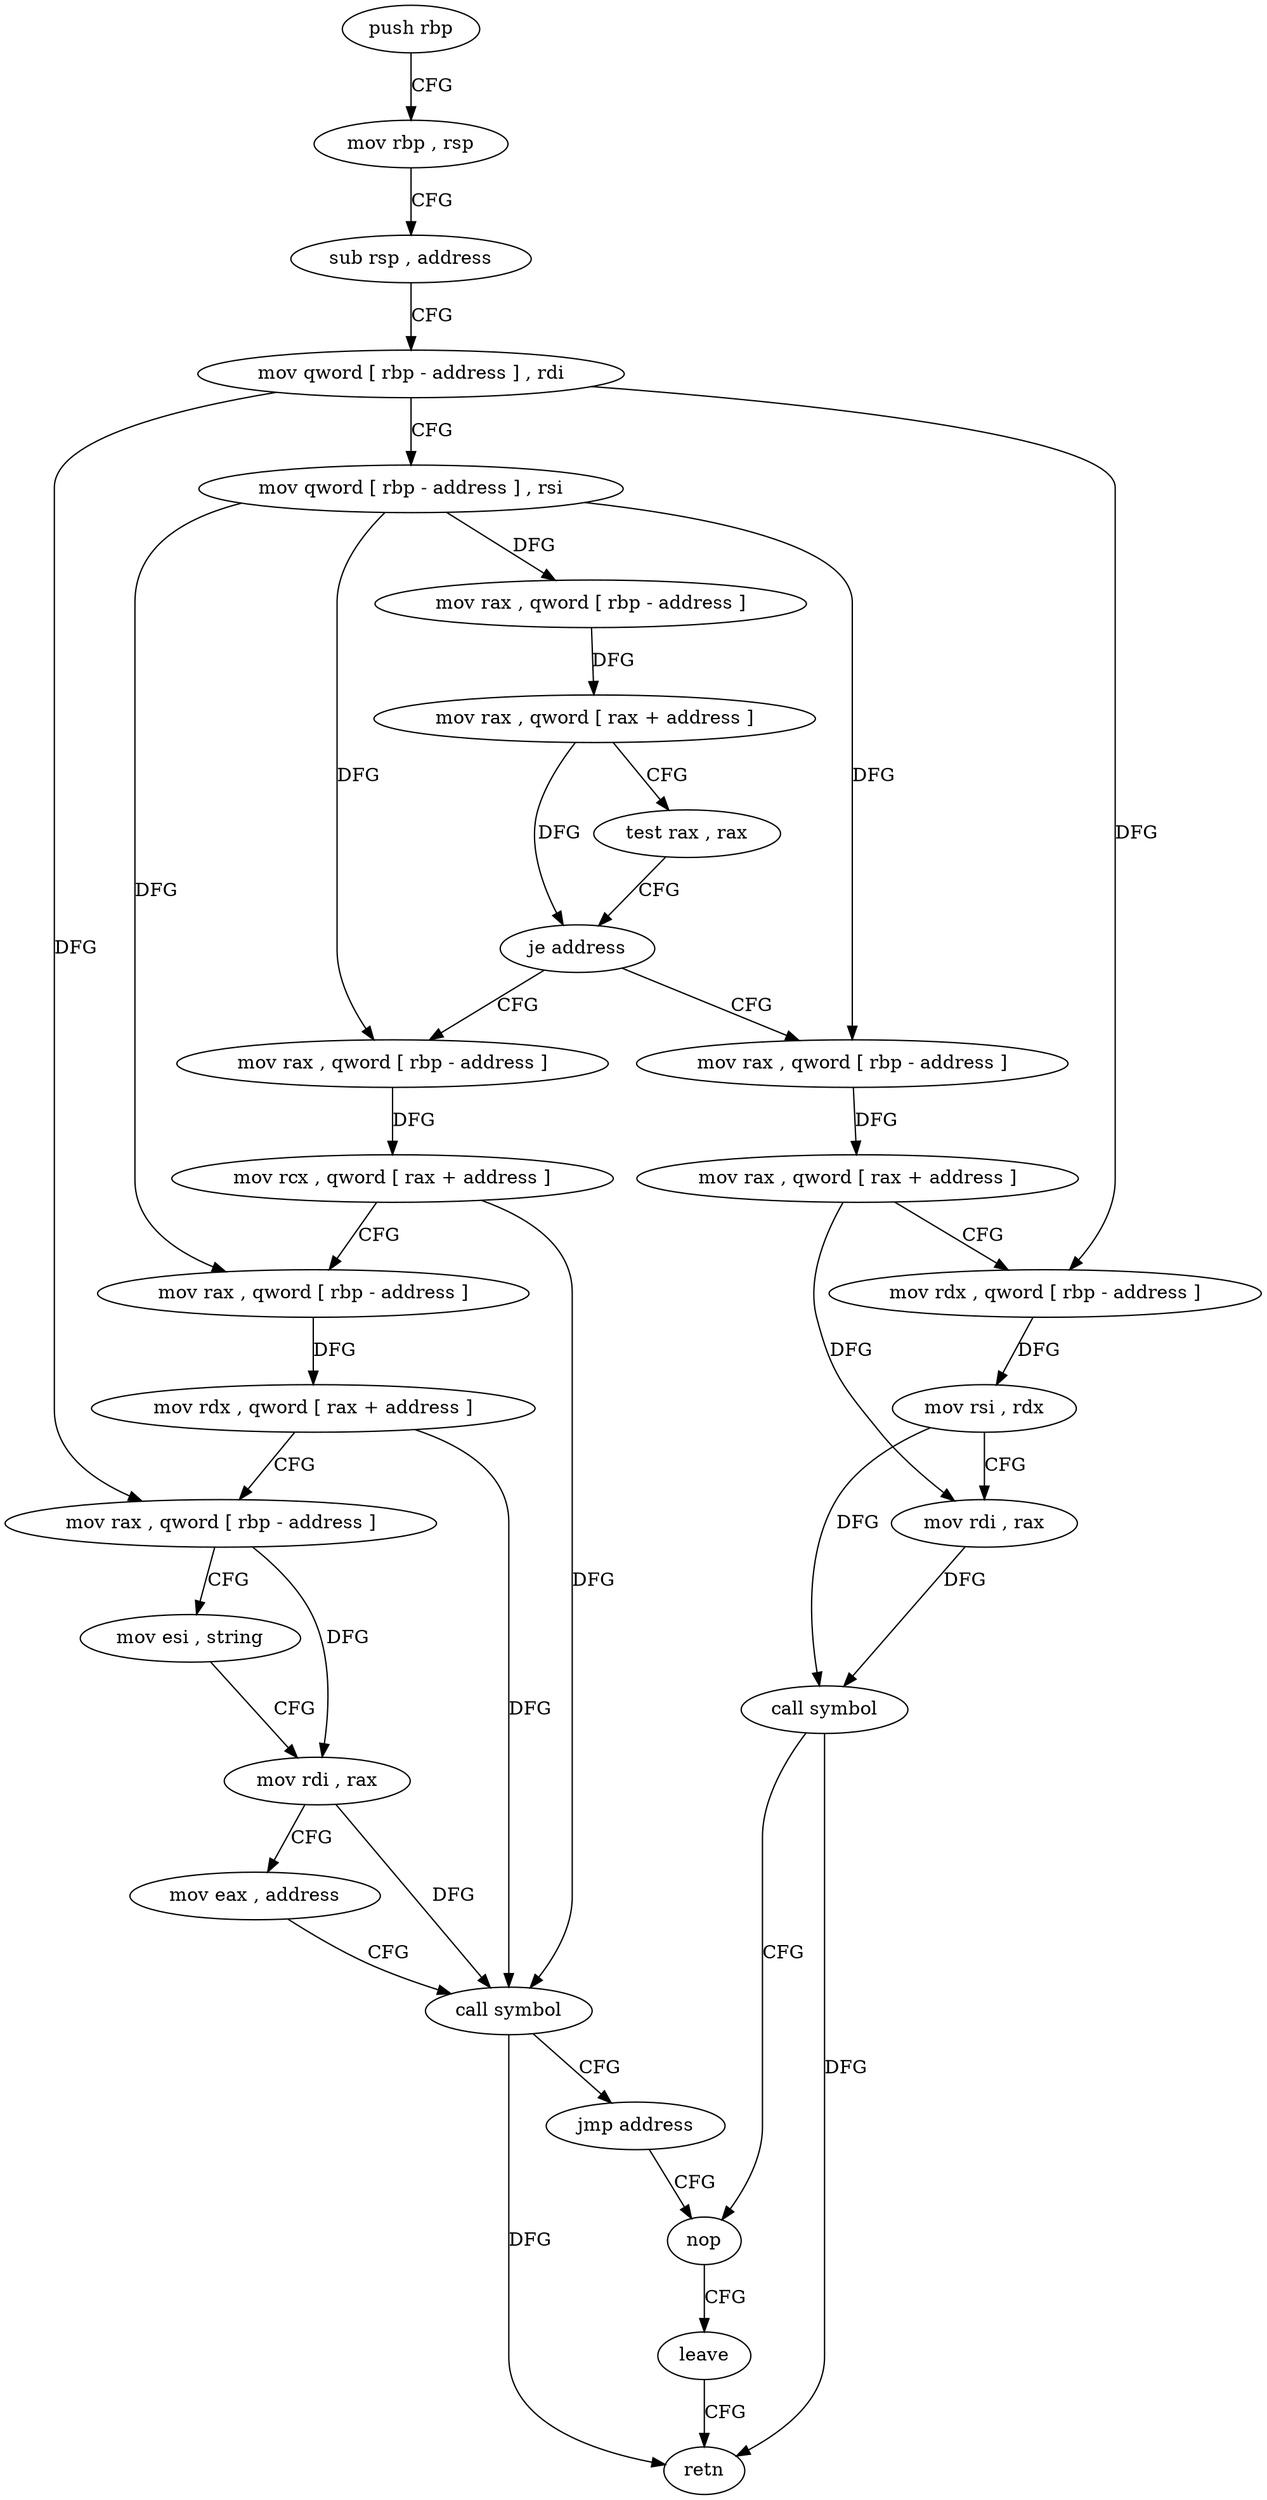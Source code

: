 digraph "func" {
"4226980" [label = "push rbp" ]
"4226981" [label = "mov rbp , rsp" ]
"4226984" [label = "sub rsp , address" ]
"4226988" [label = "mov qword [ rbp - address ] , rdi" ]
"4226992" [label = "mov qword [ rbp - address ] , rsi" ]
"4226996" [label = "mov rax , qword [ rbp - address ]" ]
"4227000" [label = "mov rax , qword [ rax + address ]" ]
"4227004" [label = "test rax , rax" ]
"4227007" [label = "je address" ]
"4227049" [label = "mov rax , qword [ rbp - address ]" ]
"4227009" [label = "mov rax , qword [ rbp - address ]" ]
"4227053" [label = "mov rax , qword [ rax + address ]" ]
"4227057" [label = "mov rdx , qword [ rbp - address ]" ]
"4227061" [label = "mov rsi , rdx" ]
"4227064" [label = "mov rdi , rax" ]
"4227067" [label = "call symbol" ]
"4227072" [label = "nop" ]
"4227013" [label = "mov rcx , qword [ rax + address ]" ]
"4227017" [label = "mov rax , qword [ rbp - address ]" ]
"4227021" [label = "mov rdx , qword [ rax + address ]" ]
"4227025" [label = "mov rax , qword [ rbp - address ]" ]
"4227029" [label = "mov esi , string" ]
"4227034" [label = "mov rdi , rax" ]
"4227037" [label = "mov eax , address" ]
"4227042" [label = "call symbol" ]
"4227047" [label = "jmp address" ]
"4227073" [label = "leave" ]
"4227074" [label = "retn" ]
"4226980" -> "4226981" [ label = "CFG" ]
"4226981" -> "4226984" [ label = "CFG" ]
"4226984" -> "4226988" [ label = "CFG" ]
"4226988" -> "4226992" [ label = "CFG" ]
"4226988" -> "4227057" [ label = "DFG" ]
"4226988" -> "4227025" [ label = "DFG" ]
"4226992" -> "4226996" [ label = "DFG" ]
"4226992" -> "4227049" [ label = "DFG" ]
"4226992" -> "4227009" [ label = "DFG" ]
"4226992" -> "4227017" [ label = "DFG" ]
"4226996" -> "4227000" [ label = "DFG" ]
"4227000" -> "4227004" [ label = "CFG" ]
"4227000" -> "4227007" [ label = "DFG" ]
"4227004" -> "4227007" [ label = "CFG" ]
"4227007" -> "4227049" [ label = "CFG" ]
"4227007" -> "4227009" [ label = "CFG" ]
"4227049" -> "4227053" [ label = "DFG" ]
"4227009" -> "4227013" [ label = "DFG" ]
"4227053" -> "4227057" [ label = "CFG" ]
"4227053" -> "4227064" [ label = "DFG" ]
"4227057" -> "4227061" [ label = "DFG" ]
"4227061" -> "4227064" [ label = "CFG" ]
"4227061" -> "4227067" [ label = "DFG" ]
"4227064" -> "4227067" [ label = "DFG" ]
"4227067" -> "4227072" [ label = "CFG" ]
"4227067" -> "4227074" [ label = "DFG" ]
"4227072" -> "4227073" [ label = "CFG" ]
"4227013" -> "4227017" [ label = "CFG" ]
"4227013" -> "4227042" [ label = "DFG" ]
"4227017" -> "4227021" [ label = "DFG" ]
"4227021" -> "4227025" [ label = "CFG" ]
"4227021" -> "4227042" [ label = "DFG" ]
"4227025" -> "4227029" [ label = "CFG" ]
"4227025" -> "4227034" [ label = "DFG" ]
"4227029" -> "4227034" [ label = "CFG" ]
"4227034" -> "4227037" [ label = "CFG" ]
"4227034" -> "4227042" [ label = "DFG" ]
"4227037" -> "4227042" [ label = "CFG" ]
"4227042" -> "4227047" [ label = "CFG" ]
"4227042" -> "4227074" [ label = "DFG" ]
"4227047" -> "4227072" [ label = "CFG" ]
"4227073" -> "4227074" [ label = "CFG" ]
}
